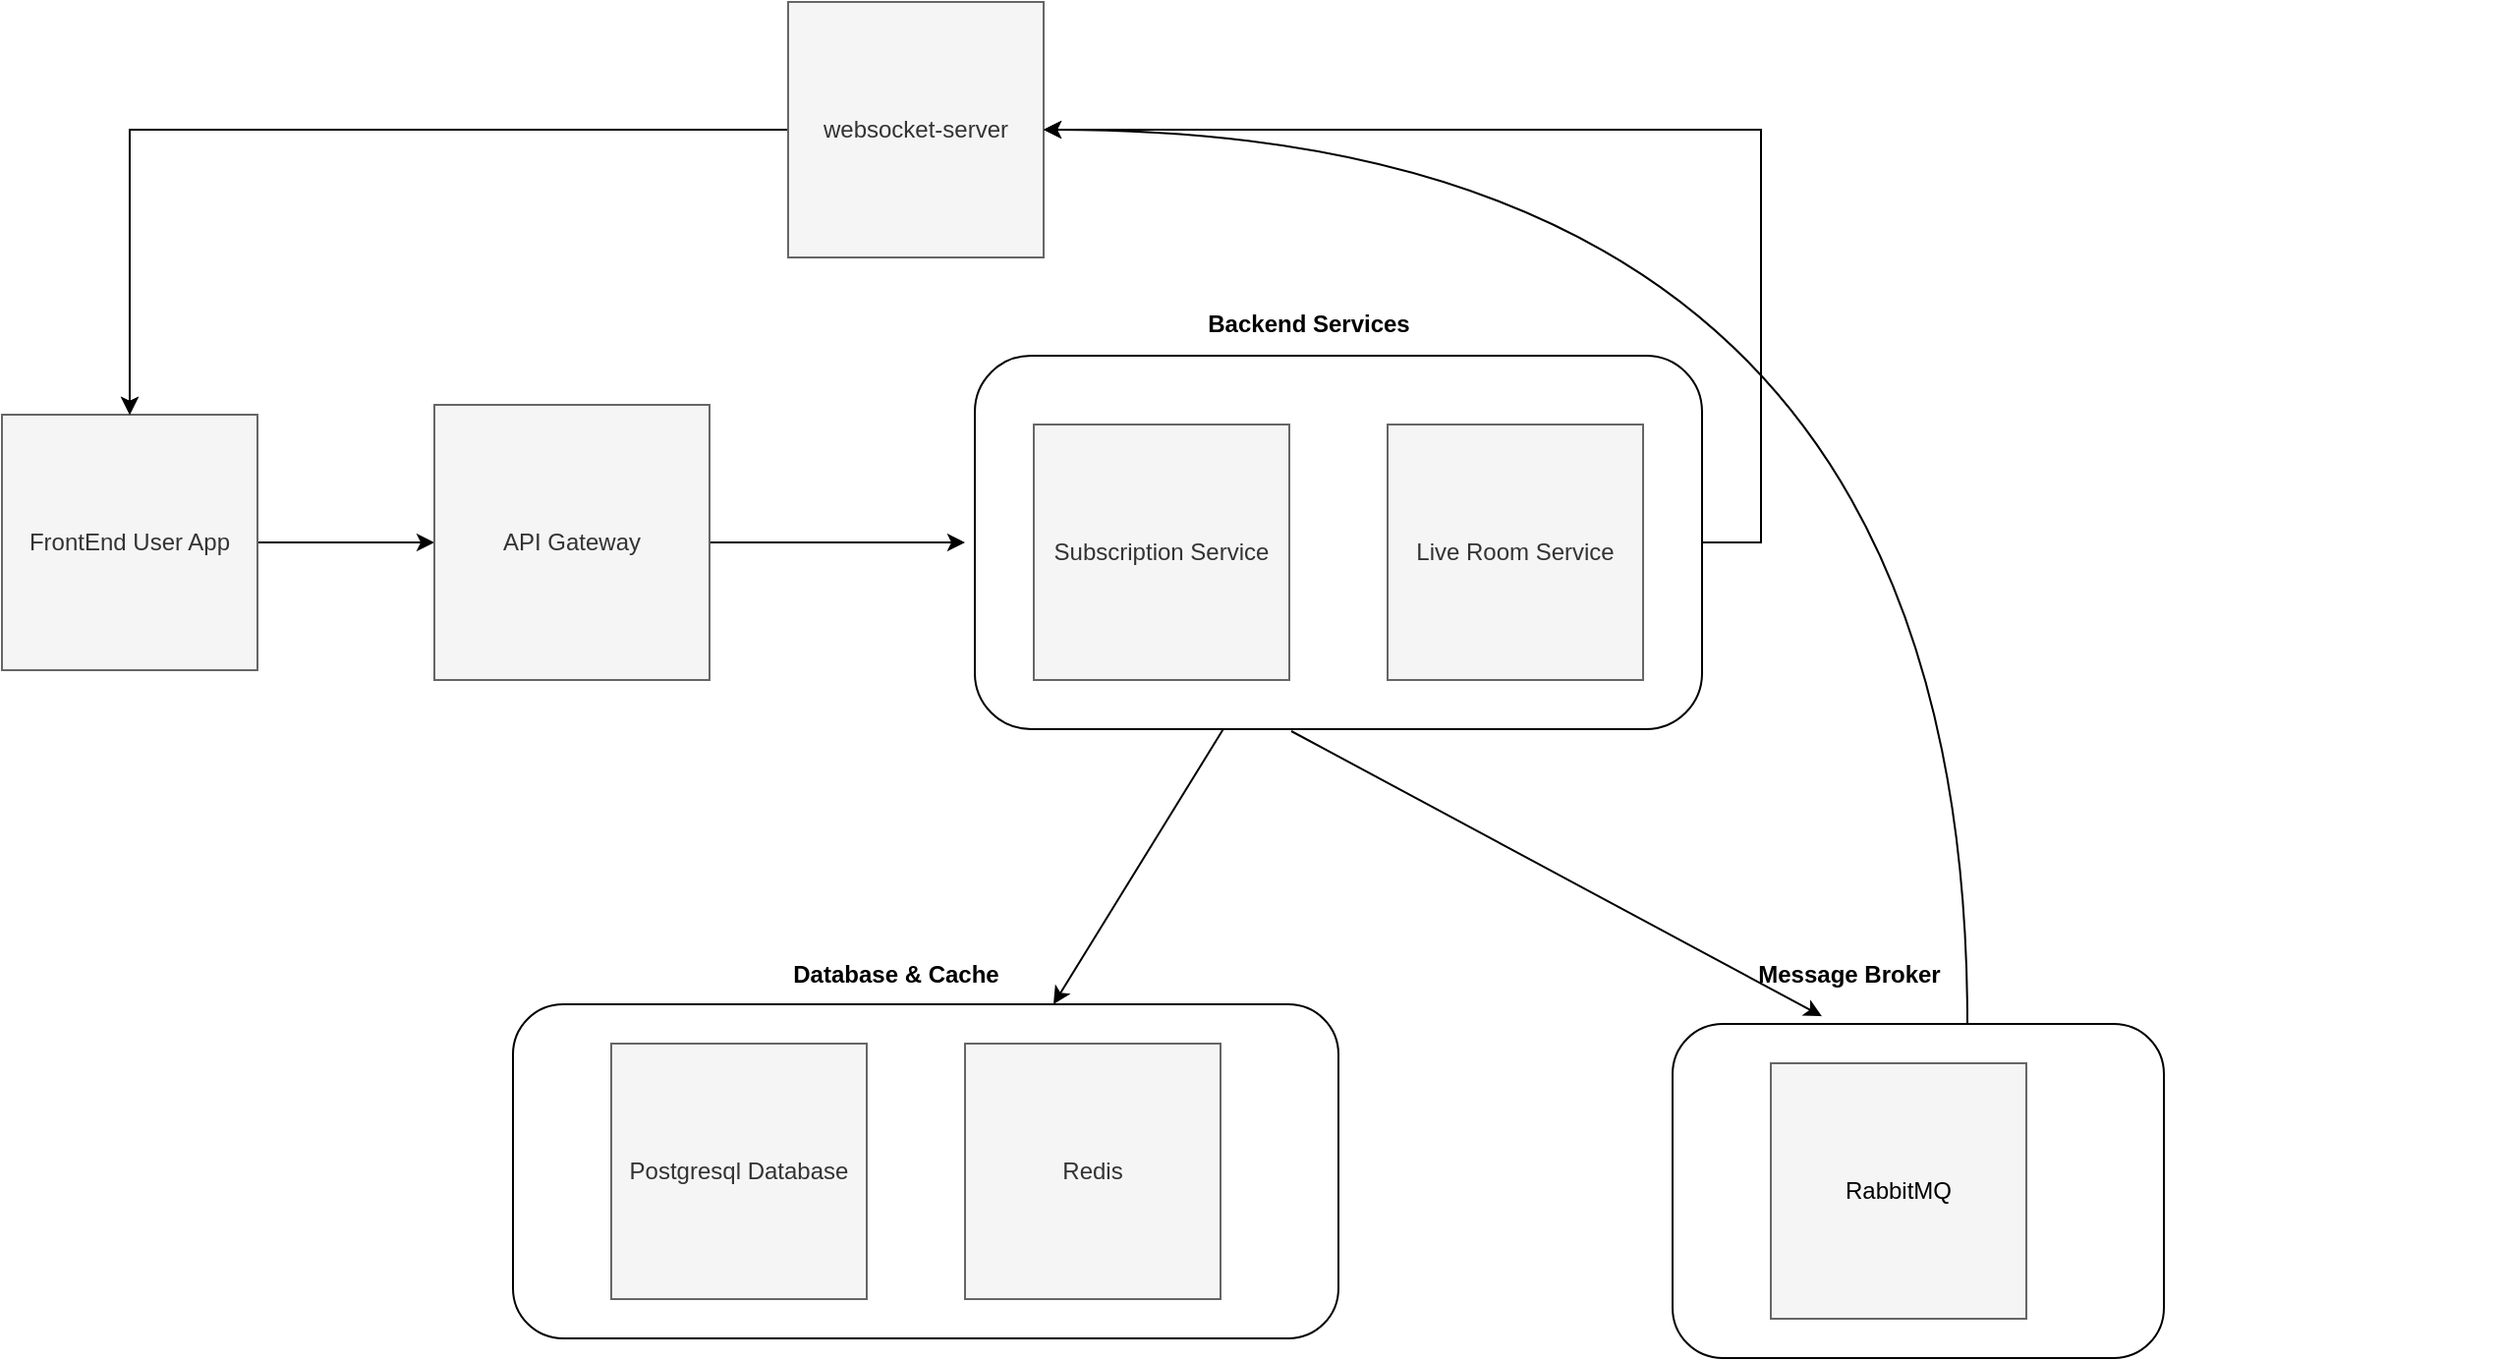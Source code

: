 <mxfile version="26.0.16">
  <diagram name="Page-1" id="eqVlvG9p1LPLrAwsxu61">
    <mxGraphModel dx="2400" dy="822" grid="1" gridSize="10" guides="1" tooltips="1" connect="1" arrows="1" fold="1" page="1" pageScale="1" pageWidth="850" pageHeight="1100" math="0" shadow="0">
      <root>
        <mxCell id="0" />
        <mxCell id="1" parent="0" />
        <mxCell id="MShcyyQQMbEqfYweoygw-69" style="edgeStyle=orthogonalEdgeStyle;rounded=0;orthogonalLoop=1;jettySize=auto;html=1;" edge="1" parent="1" source="_Whus41_gqhwU1JSvbRv-2" target="_Whus41_gqhwU1JSvbRv-3">
          <mxGeometry relative="1" as="geometry" />
        </mxCell>
        <mxCell id="_Whus41_gqhwU1JSvbRv-2" value="FrontEnd User App" style="whiteSpace=wrap;html=1;aspect=fixed;fillColor=#f5f5f5;strokeColor=#666666;fontColor=#333333;" vertex="1" parent="1">
          <mxGeometry x="-280" y="400" width="130" height="130" as="geometry" />
        </mxCell>
        <mxCell id="MShcyyQQMbEqfYweoygw-104" style="edgeStyle=entityRelationEdgeStyle;rounded=0;orthogonalLoop=1;jettySize=auto;html=1;" edge="1" parent="1" source="_Whus41_gqhwU1JSvbRv-3">
          <mxGeometry relative="1" as="geometry">
            <mxPoint x="210" y="465" as="targetPoint" />
          </mxGeometry>
        </mxCell>
        <mxCell id="_Whus41_gqhwU1JSvbRv-3" value="API Gateway" style="whiteSpace=wrap;html=1;aspect=fixed;fillColor=#f5f5f5;strokeColor=#666666;fontColor=#333333;" vertex="1" parent="1">
          <mxGeometry x="-60" y="395" width="140" height="140" as="geometry" />
        </mxCell>
        <mxCell id="MShcyyQQMbEqfYweoygw-15" style="edgeStyle=orthogonalEdgeStyle;rounded=0;orthogonalLoop=1;jettySize=auto;html=1;entryX=0.5;entryY=0;entryDx=0;entryDy=0;" edge="1" parent="1" source="_Whus41_gqhwU1JSvbRv-5" target="_Whus41_gqhwU1JSvbRv-2">
          <mxGeometry relative="1" as="geometry" />
        </mxCell>
        <mxCell id="MShcyyQQMbEqfYweoygw-18" style="edgeStyle=orthogonalEdgeStyle;rounded=0;orthogonalLoop=1;jettySize=auto;html=1;" edge="1" parent="1" source="_Whus41_gqhwU1JSvbRv-5" target="_Whus41_gqhwU1JSvbRv-2">
          <mxGeometry relative="1" as="geometry" />
        </mxCell>
        <mxCell id="_Whus41_gqhwU1JSvbRv-5" value="websocket-server" style="whiteSpace=wrap;html=1;aspect=fixed;fillColor=#f5f5f5;strokeColor=#666666;fontColor=#333333;" vertex="1" parent="1">
          <mxGeometry x="120" y="190" width="130" height="130" as="geometry" />
        </mxCell>
        <mxCell id="MShcyyQQMbEqfYweoygw-32" value="" style="html=1;shadow=0;dashed=0;align=center;verticalAlign=middle;shape=mxgraph.arrows2.twoWayArrow;dy=0.65;dx=22;" vertex="1" parent="1">
          <mxGeometry x="80" y="475" width="150" as="geometry" />
        </mxCell>
        <mxCell id="MShcyyQQMbEqfYweoygw-92" value="" style="group" vertex="1" connectable="0" parent="1">
          <mxGeometry x="-20" y="700" width="420" height="170" as="geometry" />
        </mxCell>
        <mxCell id="MShcyyQQMbEqfYweoygw-91" value="" style="rounded=1;whiteSpace=wrap;html=1;" vertex="1" parent="MShcyyQQMbEqfYweoygw-92">
          <mxGeometry width="420" height="170" as="geometry" />
        </mxCell>
        <mxCell id="MShcyyQQMbEqfYweoygw-53" value="Postgresql Database" style="whiteSpace=wrap;html=1;aspect=fixed;fillColor=#f5f5f5;strokeColor=#666666;fontColor=#333333;" vertex="1" parent="MShcyyQQMbEqfYweoygw-92">
          <mxGeometry x="50" y="20" width="130" height="130" as="geometry" />
        </mxCell>
        <mxCell id="MShcyyQQMbEqfYweoygw-89" value="Redis" style="whiteSpace=wrap;html=1;aspect=fixed;fillColor=#f5f5f5;strokeColor=#666666;fontColor=#333333;" vertex="1" parent="MShcyyQQMbEqfYweoygw-92">
          <mxGeometry x="230" y="20" width="130" height="130" as="geometry" />
        </mxCell>
        <mxCell id="MShcyyQQMbEqfYweoygw-93" value="" style="group" vertex="1" connectable="0" parent="1">
          <mxGeometry x="570" y="710" width="420" height="170" as="geometry" />
        </mxCell>
        <mxCell id="MShcyyQQMbEqfYweoygw-94" value="" style="rounded=1;whiteSpace=wrap;html=1;" vertex="1" parent="MShcyyQQMbEqfYweoygw-93">
          <mxGeometry width="250" height="170" as="geometry" />
        </mxCell>
        <mxCell id="MShcyyQQMbEqfYweoygw-95" value="&lt;span style=&quot;color: rgb(0, 0, 0);&quot;&gt;RabbitMQ&lt;/span&gt;" style="whiteSpace=wrap;html=1;aspect=fixed;fillColor=#f5f5f5;strokeColor=#666666;fontColor=#333333;" vertex="1" parent="MShcyyQQMbEqfYweoygw-93">
          <mxGeometry x="50" y="20" width="130" height="130" as="geometry" />
        </mxCell>
        <mxCell id="MShcyyQQMbEqfYweoygw-103" value="Backend Services" style="group" vertex="1" connectable="0" parent="1">
          <mxGeometry x="215" y="370" width="370" height="190" as="geometry" />
        </mxCell>
        <mxCell id="MShcyyQQMbEqfYweoygw-111" style="rounded=0;orthogonalLoop=1;jettySize=auto;html=1;" edge="1" parent="MShcyyQQMbEqfYweoygw-103" source="MShcyyQQMbEqfYweoygw-102">
          <mxGeometry relative="1" as="geometry">
            <mxPoint x="40" y="330.0" as="targetPoint" />
          </mxGeometry>
        </mxCell>
        <mxCell id="MShcyyQQMbEqfYweoygw-102" value="" style="rounded=1;whiteSpace=wrap;html=1;" vertex="1" parent="MShcyyQQMbEqfYweoygw-103">
          <mxGeometry width="370" height="190" as="geometry" />
        </mxCell>
        <mxCell id="_Whus41_gqhwU1JSvbRv-6" value="Live Room Service" style="whiteSpace=wrap;html=1;aspect=fixed;fillColor=#f5f5f5;strokeColor=#666666;fontColor=#333333;" vertex="1" parent="MShcyyQQMbEqfYweoygw-103">
          <mxGeometry x="210" y="35" width="130" height="130" as="geometry" />
        </mxCell>
        <mxCell id="_Whus41_gqhwU1JSvbRv-7" value="Subscription Service" style="whiteSpace=wrap;html=1;aspect=fixed;fillColor=#f5f5f5;strokeColor=#666666;fontColor=#333333;" vertex="1" parent="MShcyyQQMbEqfYweoygw-103">
          <mxGeometry x="30" y="35" width="130" height="130" as="geometry" />
        </mxCell>
        <mxCell id="MShcyyQQMbEqfYweoygw-117" style="rounded=0;orthogonalLoop=1;jettySize=auto;html=1;entryX=0.304;entryY=-0.023;entryDx=0;entryDy=0;entryPerimeter=0;" edge="1" parent="1" target="MShcyyQQMbEqfYweoygw-94">
          <mxGeometry relative="1" as="geometry">
            <mxPoint x="657.5" y="695.73" as="targetPoint" />
            <mxPoint x="376" y="561" as="sourcePoint" />
          </mxGeometry>
        </mxCell>
        <mxCell id="MShcyyQQMbEqfYweoygw-139" value="&lt;b&gt;Database &amp;amp; Cache&lt;/b&gt;" style="text;html=1;align=center;verticalAlign=middle;whiteSpace=wrap;rounded=0;" vertex="1" parent="1">
          <mxGeometry x="100" y="670" width="150" height="30" as="geometry" />
        </mxCell>
        <mxCell id="MShcyyQQMbEqfYweoygw-140" style="edgeStyle=orthogonalEdgeStyle;rounded=0;orthogonalLoop=1;jettySize=auto;html=1;curved=1;" edge="1" parent="1" source="MShcyyQQMbEqfYweoygw-94" target="_Whus41_gqhwU1JSvbRv-5">
          <mxGeometry relative="1" as="geometry">
            <mxPoint x="360" y="290" as="targetPoint" />
            <Array as="points">
              <mxPoint x="720" y="255" />
            </Array>
          </mxGeometry>
        </mxCell>
        <mxCell id="MShcyyQQMbEqfYweoygw-142" value="&lt;b&gt;Message Broker&lt;/b&gt;" style="text;html=1;align=center;verticalAlign=middle;whiteSpace=wrap;rounded=0;" vertex="1" parent="1">
          <mxGeometry x="585" y="670" width="150" height="30" as="geometry" />
        </mxCell>
        <mxCell id="MShcyyQQMbEqfYweoygw-120" value="&lt;b&gt;Backend Services&lt;/b&gt;" style="text;html=1;align=center;verticalAlign=middle;whiteSpace=wrap;rounded=0;" vertex="1" parent="1">
          <mxGeometry x="310" y="339" width="150" height="30" as="geometry" />
        </mxCell>
        <mxCell id="MShcyyQQMbEqfYweoygw-144" style="edgeStyle=entityRelationEdgeStyle;rounded=0;orthogonalLoop=1;jettySize=auto;html=1;entryX=1;entryY=0.5;entryDx=0;entryDy=0;" edge="1" parent="1" source="MShcyyQQMbEqfYweoygw-102" target="_Whus41_gqhwU1JSvbRv-5">
          <mxGeometry relative="1" as="geometry" />
        </mxCell>
      </root>
    </mxGraphModel>
  </diagram>
</mxfile>
